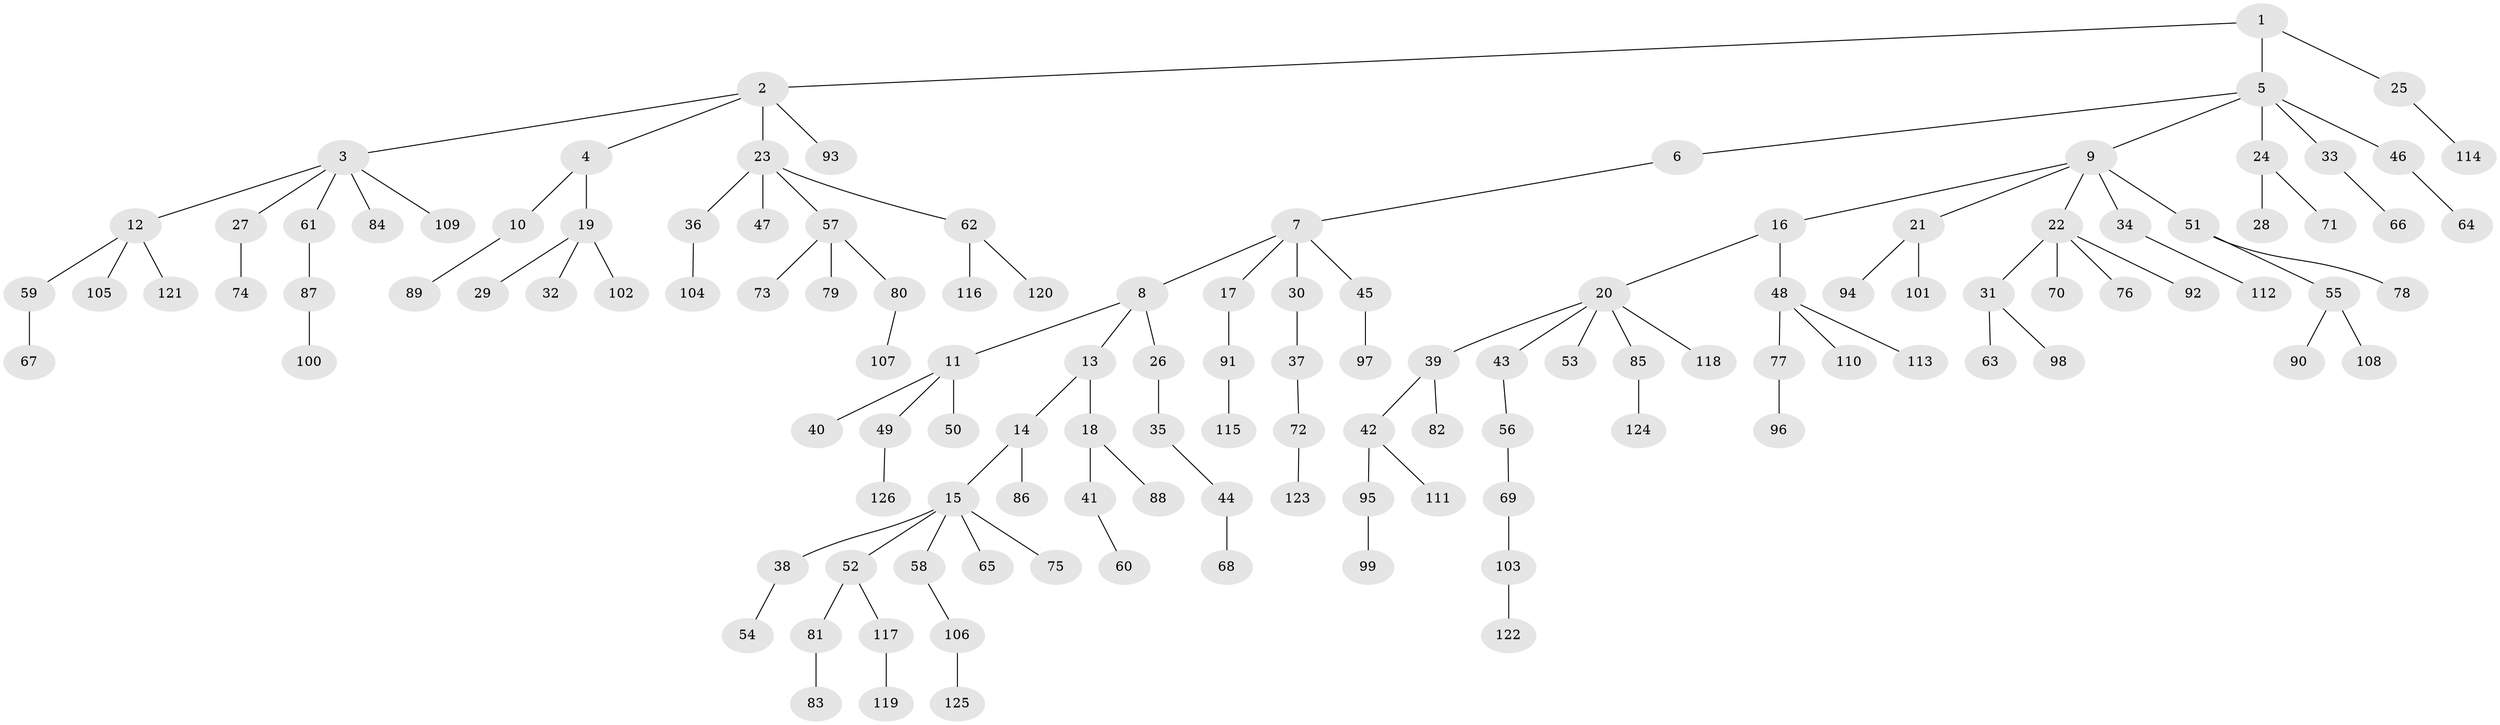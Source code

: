 // Generated by graph-tools (version 1.1) at 2025/26/03/09/25 03:26:33]
// undirected, 126 vertices, 125 edges
graph export_dot {
graph [start="1"]
  node [color=gray90,style=filled];
  1;
  2;
  3;
  4;
  5;
  6;
  7;
  8;
  9;
  10;
  11;
  12;
  13;
  14;
  15;
  16;
  17;
  18;
  19;
  20;
  21;
  22;
  23;
  24;
  25;
  26;
  27;
  28;
  29;
  30;
  31;
  32;
  33;
  34;
  35;
  36;
  37;
  38;
  39;
  40;
  41;
  42;
  43;
  44;
  45;
  46;
  47;
  48;
  49;
  50;
  51;
  52;
  53;
  54;
  55;
  56;
  57;
  58;
  59;
  60;
  61;
  62;
  63;
  64;
  65;
  66;
  67;
  68;
  69;
  70;
  71;
  72;
  73;
  74;
  75;
  76;
  77;
  78;
  79;
  80;
  81;
  82;
  83;
  84;
  85;
  86;
  87;
  88;
  89;
  90;
  91;
  92;
  93;
  94;
  95;
  96;
  97;
  98;
  99;
  100;
  101;
  102;
  103;
  104;
  105;
  106;
  107;
  108;
  109;
  110;
  111;
  112;
  113;
  114;
  115;
  116;
  117;
  118;
  119;
  120;
  121;
  122;
  123;
  124;
  125;
  126;
  1 -- 2;
  1 -- 5;
  1 -- 25;
  2 -- 3;
  2 -- 4;
  2 -- 23;
  2 -- 93;
  3 -- 12;
  3 -- 27;
  3 -- 61;
  3 -- 84;
  3 -- 109;
  4 -- 10;
  4 -- 19;
  5 -- 6;
  5 -- 9;
  5 -- 24;
  5 -- 33;
  5 -- 46;
  6 -- 7;
  7 -- 8;
  7 -- 17;
  7 -- 30;
  7 -- 45;
  8 -- 11;
  8 -- 13;
  8 -- 26;
  9 -- 16;
  9 -- 21;
  9 -- 22;
  9 -- 34;
  9 -- 51;
  10 -- 89;
  11 -- 40;
  11 -- 49;
  11 -- 50;
  12 -- 59;
  12 -- 105;
  12 -- 121;
  13 -- 14;
  13 -- 18;
  14 -- 15;
  14 -- 86;
  15 -- 38;
  15 -- 52;
  15 -- 58;
  15 -- 65;
  15 -- 75;
  16 -- 20;
  16 -- 48;
  17 -- 91;
  18 -- 41;
  18 -- 88;
  19 -- 29;
  19 -- 32;
  19 -- 102;
  20 -- 39;
  20 -- 43;
  20 -- 53;
  20 -- 85;
  20 -- 118;
  21 -- 94;
  21 -- 101;
  22 -- 31;
  22 -- 70;
  22 -- 76;
  22 -- 92;
  23 -- 36;
  23 -- 47;
  23 -- 57;
  23 -- 62;
  24 -- 28;
  24 -- 71;
  25 -- 114;
  26 -- 35;
  27 -- 74;
  30 -- 37;
  31 -- 63;
  31 -- 98;
  33 -- 66;
  34 -- 112;
  35 -- 44;
  36 -- 104;
  37 -- 72;
  38 -- 54;
  39 -- 42;
  39 -- 82;
  41 -- 60;
  42 -- 95;
  42 -- 111;
  43 -- 56;
  44 -- 68;
  45 -- 97;
  46 -- 64;
  48 -- 77;
  48 -- 110;
  48 -- 113;
  49 -- 126;
  51 -- 55;
  51 -- 78;
  52 -- 81;
  52 -- 117;
  55 -- 90;
  55 -- 108;
  56 -- 69;
  57 -- 73;
  57 -- 79;
  57 -- 80;
  58 -- 106;
  59 -- 67;
  61 -- 87;
  62 -- 116;
  62 -- 120;
  69 -- 103;
  72 -- 123;
  77 -- 96;
  80 -- 107;
  81 -- 83;
  85 -- 124;
  87 -- 100;
  91 -- 115;
  95 -- 99;
  103 -- 122;
  106 -- 125;
  117 -- 119;
}
